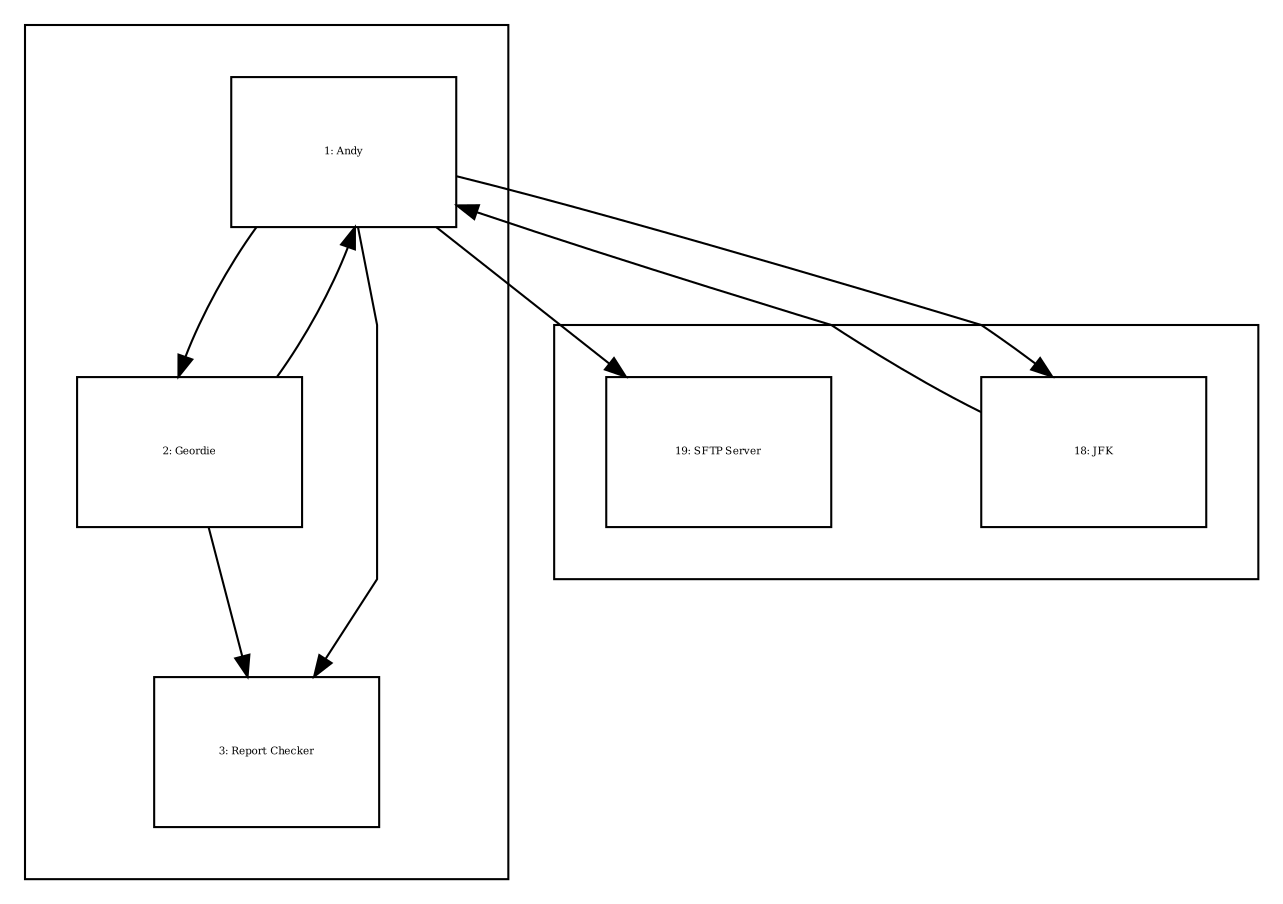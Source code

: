 digraph {
  compound=true
  graph [splines=polyline,rankdir=TB,ranksep=1.0,nodesep=1.0,fontsize=5]
  node [shape=box,fontsize=5]
  edge []

  subgraph cluster_enterprise {
    margin=25
    1 [width=1.500000,height=1.000000,fixedsize=true,id=1,label="1: Andy"]
    2 [width=1.500000,height=1.000000,fixedsize=true,id=2,label="2: Geordie"]
    3 [width=1.500000,height=1.000000,fixedsize=true,id=3,label="3: Report Checker"]
  }

  subgraph cluster_group_1 {
    margin=25
    18 [width=1.500000,height=1.000000,fixedsize=true,id=18,label="18: JFK"]
    19 [width=1.500000,height=1.000000,fixedsize=true,id=19,label="19: SFTP Server"]
  }

  2 -> 3 [id=14]
  2 -> 1 [id=13]
  1 -> 3 [id=11]
  1 -> 2 [id=12]
  1 -> 18 [id=22]
  18 -> 1 [id=21]
  1 -> 19 [id=20]
}